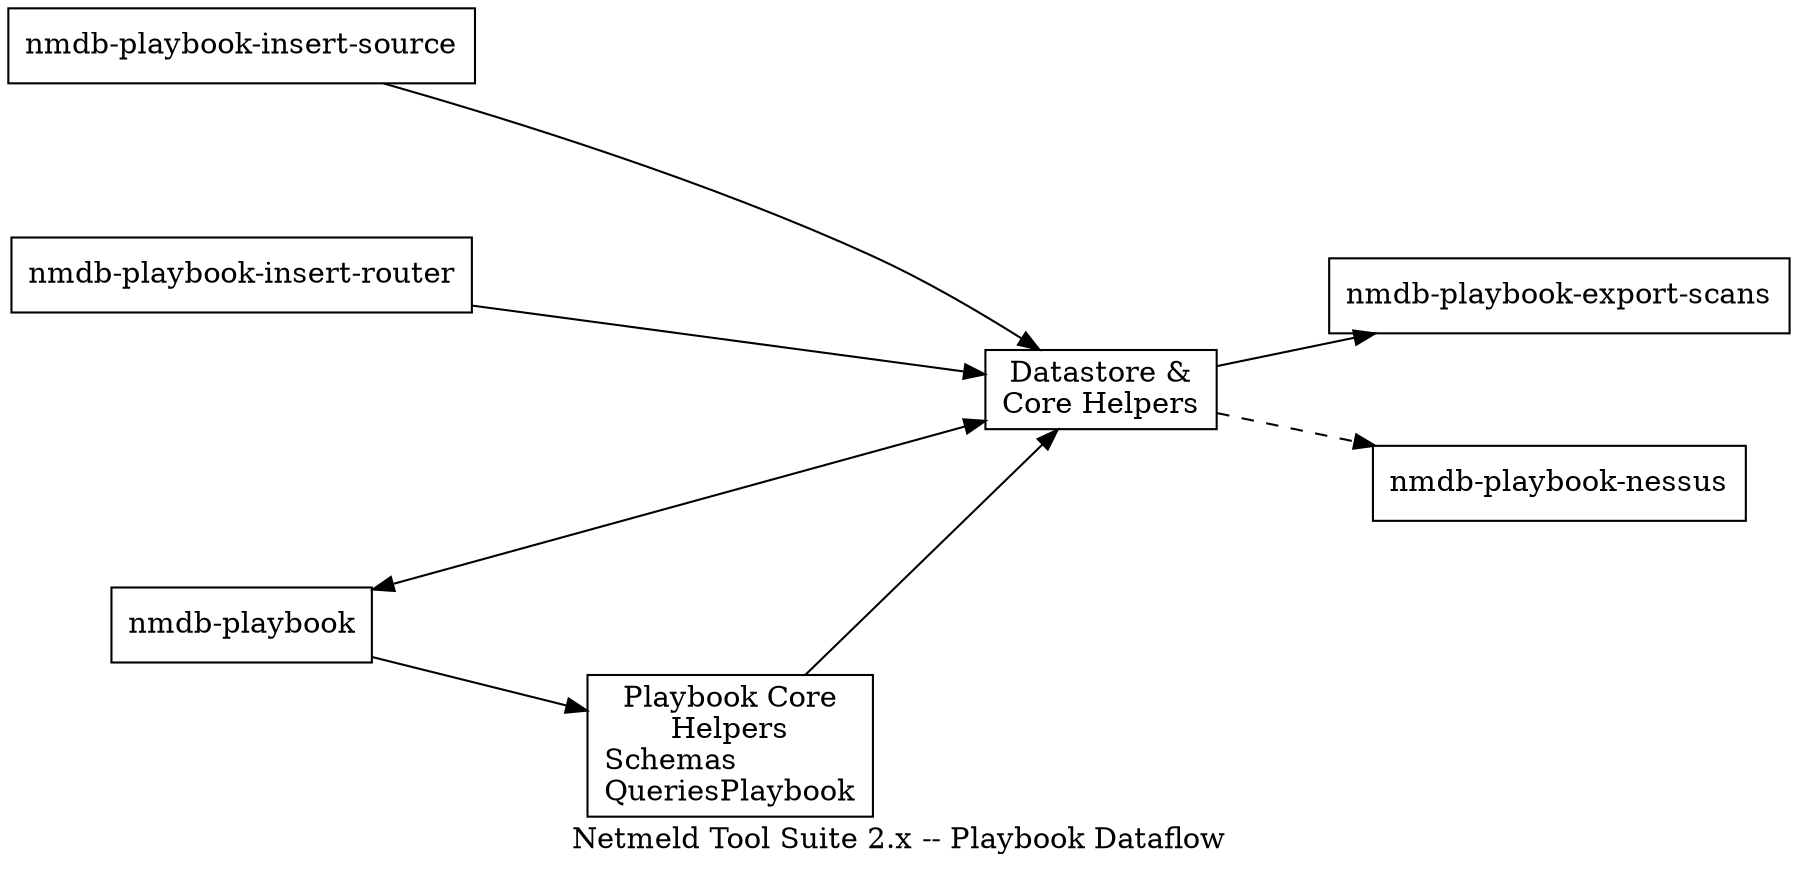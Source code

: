 digraph netmeld {
  rankdir=LR;
  nodesep=0.75;
  ranksep=0.75;
  newrank=true;
  splines=spline;

  label="Netmeld Tool Suite 2.x -- Playbook Dataflow";


  node [shape=rectangle];
  datastore [label="Datastore \&\nCore Helpers"];
  //ctd [label="cisco-type7-decode"];
  nmpbis [label="nmdb-playbook-insert-source"];
  nmpbir [label="nmdb-playbook-insert-router"];
  nmpb [label="nmdb-playbook"];
  pbcore [label="Playbook Core\nHelpers\nSchemas\lQueriesPlaybook"];
  nmpbes [label="nmdb-playbook-export-scans"];
  nmpbn [label="nmdb-playbook-nessus"];

  {rank="same"; nmpbis nmpbir nmpb}

  nmpb->pbcore;
  pbcore->datastore;
  {nmpbir nmpbis}->datastore;
  nmpb->datastore [dir="both"];
  datastore->nmpbes;

  datastore->nmpbn [style="dashed"];
}
